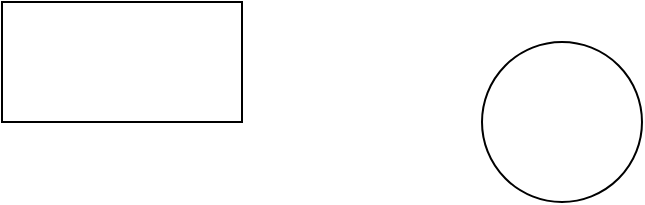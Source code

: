 <mxfile version="11.3.0" type="github" pages="1"><diagram id="86L7BjsLA6d91U2F6pZ6" name="第 1 页"><mxGraphModel dx="1422" dy="762" grid="1" gridSize="10" guides="1" tooltips="1" connect="1" arrows="1" fold="1" page="1" pageScale="1" pageWidth="827" pageHeight="1169" math="0" shadow="0"><root><mxCell id="0"/><mxCell id="1" parent="0"/><mxCell id="V1tje0bjpBrptogMouVe-1" value="" style="rounded=0;whiteSpace=wrap;html=1;" vertex="1" parent="1"><mxGeometry x="220" y="130" width="120" height="60" as="geometry"/></mxCell><mxCell id="V1tje0bjpBrptogMouVe-2" value="" style="ellipse;whiteSpace=wrap;html=1;aspect=fixed;" vertex="1" parent="1"><mxGeometry x="460" y="150" width="80" height="80" as="geometry"/></mxCell></root></mxGraphModel></diagram></mxfile>